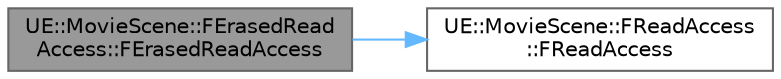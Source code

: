 digraph "UE::MovieScene::FErasedReadAccess::FErasedReadAccess"
{
 // INTERACTIVE_SVG=YES
 // LATEX_PDF_SIZE
  bgcolor="transparent";
  edge [fontname=Helvetica,fontsize=10,labelfontname=Helvetica,labelfontsize=10];
  node [fontname=Helvetica,fontsize=10,shape=box,height=0.2,width=0.4];
  rankdir="LR";
  Node1 [id="Node000001",label="UE::MovieScene::FErasedRead\lAccess::FErasedReadAccess",height=0.2,width=0.4,color="gray40", fillcolor="grey60", style="filled", fontcolor="black",tooltip=" "];
  Node1 -> Node2 [id="edge1_Node000001_Node000002",color="steelblue1",style="solid",tooltip=" "];
  Node2 [id="Node000002",label="UE::MovieScene::FReadAccess\l::FReadAccess",height=0.2,width=0.4,color="grey40", fillcolor="white", style="filled",URL="$d7/d44/structUE_1_1MovieScene_1_1FReadAccess.html#aa52097d2d966ac37015703bed846d751",tooltip=" "];
}
